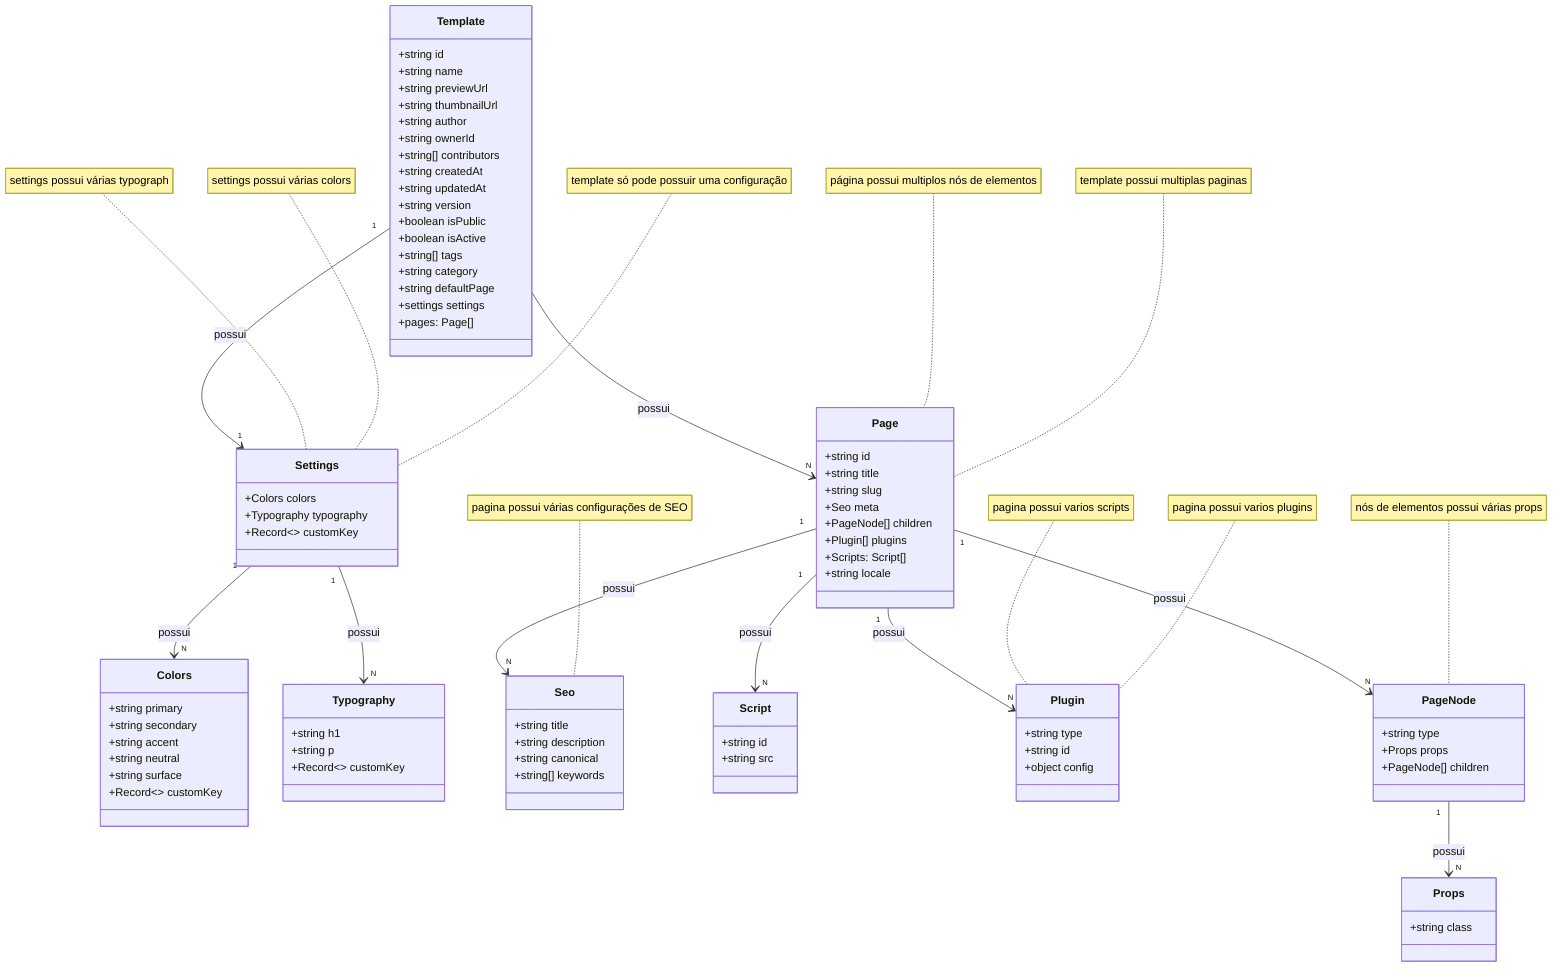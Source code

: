 classDiagram
    class Template {
      +string id
      +string name
      +string previewUrl
      +string thumbnailUrl
      +string author
      +string ownerId
      +string[] contributors
      +string createdAt
      +string updatedAt
      +string version
      +boolean isPublic
      +boolean isActive
      +string[] tags
      +string category
      +string defaultPage
      +settings settings
      +pages: Page[]
    }

    class Settings {
      +Colors colors
      +Typography typography
      +Record<> customKey
    }

    class Colors {
      +string primary
      +string secondary
      +string accent
      +string neutral
      +string surface
      +Record<> customKey
    }

    class Typography {
      +string h1
      +string p
      +Record<> customKey
    }

    class Page {
      +string id
      +string title
      +string slug
      +Seo meta
      +PageNode[] children
      +Plugin[] plugins
      +Scripts: Script[]
      +string locale
    }

    class Seo {
     +string title
     +string description
     +string canonical
     +string[] keywords
    }

    class Script {
     +string id
     +string src
    }

    class Plugin {
     +string type
     +string id
     +object config
    }  

    class PageNode {
     +string type
     +Props props
     +PageNode[] children
    }

    class Props {
     +string class
    }

    %% Relationships
    Template "1" --> "1" Settings : possui 
    note for Settings "template só pode possuir uma configuração"
    
    Settings "1" --> "N" Colors : possui 
    note for Settings "settings possui várias colors"

    Settings "1" --> "N" Typography : possui 
    note for Settings "settings possui várias typograph"
    
    Template "1" --> "N" Page : possui
    note for Page "template possui multiplas paginas"
   
    Page "1" --> "N" Plugin : possui
    note for Plugin "pagina possui varios plugins" 

    Page "1" --> "N" Script : possui
    note for Plugin "pagina possui varios scripts" 
   
    Page "1" --> "N" PageNode : possui
    note for Page "página possui multiplos nós de elementos"
   
    PageNode "1" --> "N" Props : possui
    note for PageNode "nós de elementos possui várias props"

    Page "1" --> "N" Seo : possui
    note for Seo "pagina possui várias configurações de SEO"